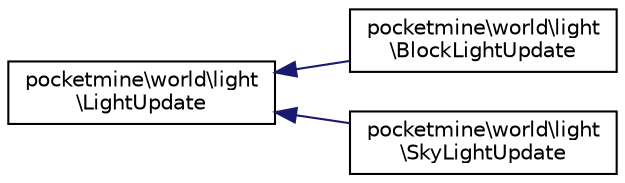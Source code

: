 digraph "Graphical Class Hierarchy"
{
 // INTERACTIVE_SVG=YES
 // LATEX_PDF_SIZE
  edge [fontname="Helvetica",fontsize="10",labelfontname="Helvetica",labelfontsize="10"];
  node [fontname="Helvetica",fontsize="10",shape=record];
  rankdir="LR";
  Node0 [label="pocketmine\\world\\light\l\\LightUpdate",height=0.2,width=0.4,color="black", fillcolor="white", style="filled",URL="$d4/dfe/classpocketmine_1_1world_1_1light_1_1_light_update.html",tooltip=" "];
  Node0 -> Node1 [dir="back",color="midnightblue",fontsize="10",style="solid",fontname="Helvetica"];
  Node1 [label="pocketmine\\world\\light\l\\BlockLightUpdate",height=0.2,width=0.4,color="black", fillcolor="white", style="filled",URL="$d3/d39/classpocketmine_1_1world_1_1light_1_1_block_light_update.html",tooltip=" "];
  Node0 -> Node2 [dir="back",color="midnightblue",fontsize="10",style="solid",fontname="Helvetica"];
  Node2 [label="pocketmine\\world\\light\l\\SkyLightUpdate",height=0.2,width=0.4,color="black", fillcolor="white", style="filled",URL="$d7/d2d/classpocketmine_1_1world_1_1light_1_1_sky_light_update.html",tooltip=" "];
}
